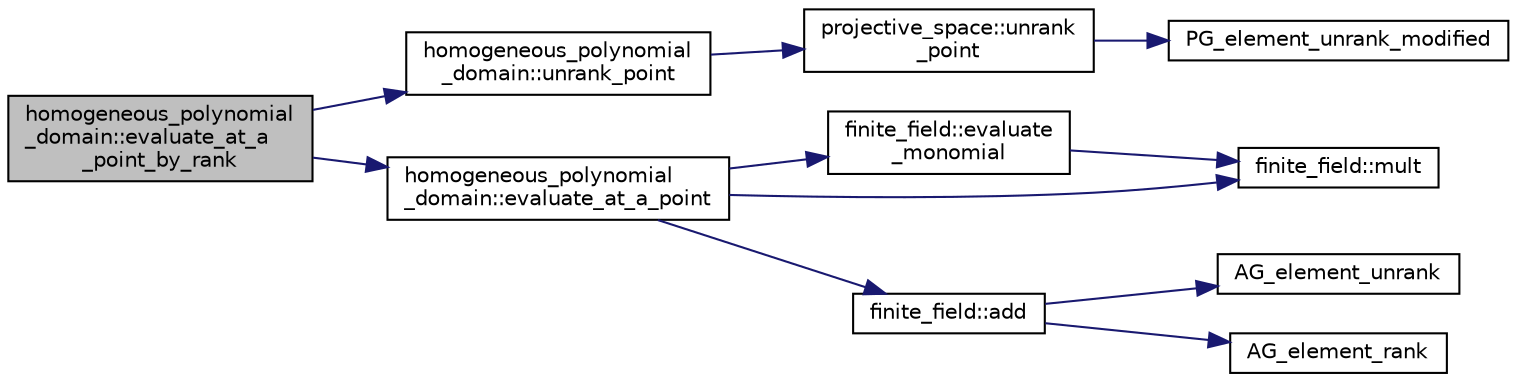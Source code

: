 digraph "homogeneous_polynomial_domain::evaluate_at_a_point_by_rank"
{
  edge [fontname="Helvetica",fontsize="10",labelfontname="Helvetica",labelfontsize="10"];
  node [fontname="Helvetica",fontsize="10",shape=record];
  rankdir="LR";
  Node391 [label="homogeneous_polynomial\l_domain::evaluate_at_a\l_point_by_rank",height=0.2,width=0.4,color="black", fillcolor="grey75", style="filled", fontcolor="black"];
  Node391 -> Node392 [color="midnightblue",fontsize="10",style="solid",fontname="Helvetica"];
  Node392 [label="homogeneous_polynomial\l_domain::unrank_point",height=0.2,width=0.4,color="black", fillcolor="white", style="filled",URL="$d2/da7/classhomogeneous__polynomial__domain.html#a913856cb9020e671f7792f186b94af68"];
  Node392 -> Node393 [color="midnightblue",fontsize="10",style="solid",fontname="Helvetica"];
  Node393 [label="projective_space::unrank\l_point",height=0.2,width=0.4,color="black", fillcolor="white", style="filled",URL="$d2/d17/classprojective__space.html#a3cb7917af4c5f1590b660d4bf907e0fa"];
  Node393 -> Node394 [color="midnightblue",fontsize="10",style="solid",fontname="Helvetica"];
  Node394 [label="PG_element_unrank_modified",height=0.2,width=0.4,color="black", fillcolor="white", style="filled",URL="$d4/d67/geometry_8h.html#a83ae9b605d496f6a90345303f6efae64"];
  Node391 -> Node395 [color="midnightblue",fontsize="10",style="solid",fontname="Helvetica"];
  Node395 [label="homogeneous_polynomial\l_domain::evaluate_at_a_point",height=0.2,width=0.4,color="black", fillcolor="white", style="filled",URL="$d2/da7/classhomogeneous__polynomial__domain.html#ad3989698a38d04fc319162c376fe6343"];
  Node395 -> Node396 [color="midnightblue",fontsize="10",style="solid",fontname="Helvetica"];
  Node396 [label="finite_field::evaluate\l_monomial",height=0.2,width=0.4,color="black", fillcolor="white", style="filled",URL="$df/d5a/classfinite__field.html#a13f9d419956a9168a65788b32839c7f2"];
  Node396 -> Node397 [color="midnightblue",fontsize="10",style="solid",fontname="Helvetica"];
  Node397 [label="finite_field::mult",height=0.2,width=0.4,color="black", fillcolor="white", style="filled",URL="$df/d5a/classfinite__field.html#a24fb5917aa6d4d656fd855b7f44a13b0"];
  Node395 -> Node397 [color="midnightblue",fontsize="10",style="solid",fontname="Helvetica"];
  Node395 -> Node398 [color="midnightblue",fontsize="10",style="solid",fontname="Helvetica"];
  Node398 [label="finite_field::add",height=0.2,width=0.4,color="black", fillcolor="white", style="filled",URL="$df/d5a/classfinite__field.html#a8f12328a27500f3c7be0c849ebbc9d14"];
  Node398 -> Node399 [color="midnightblue",fontsize="10",style="solid",fontname="Helvetica"];
  Node399 [label="AG_element_unrank",height=0.2,width=0.4,color="black", fillcolor="white", style="filled",URL="$d4/d67/geometry_8h.html#a4a33b86c87b2879b97cfa1327abe2885"];
  Node398 -> Node400 [color="midnightblue",fontsize="10",style="solid",fontname="Helvetica"];
  Node400 [label="AG_element_rank",height=0.2,width=0.4,color="black", fillcolor="white", style="filled",URL="$d4/d67/geometry_8h.html#ab2ac908d07dd8038fd996e26bdc75c17"];
}
